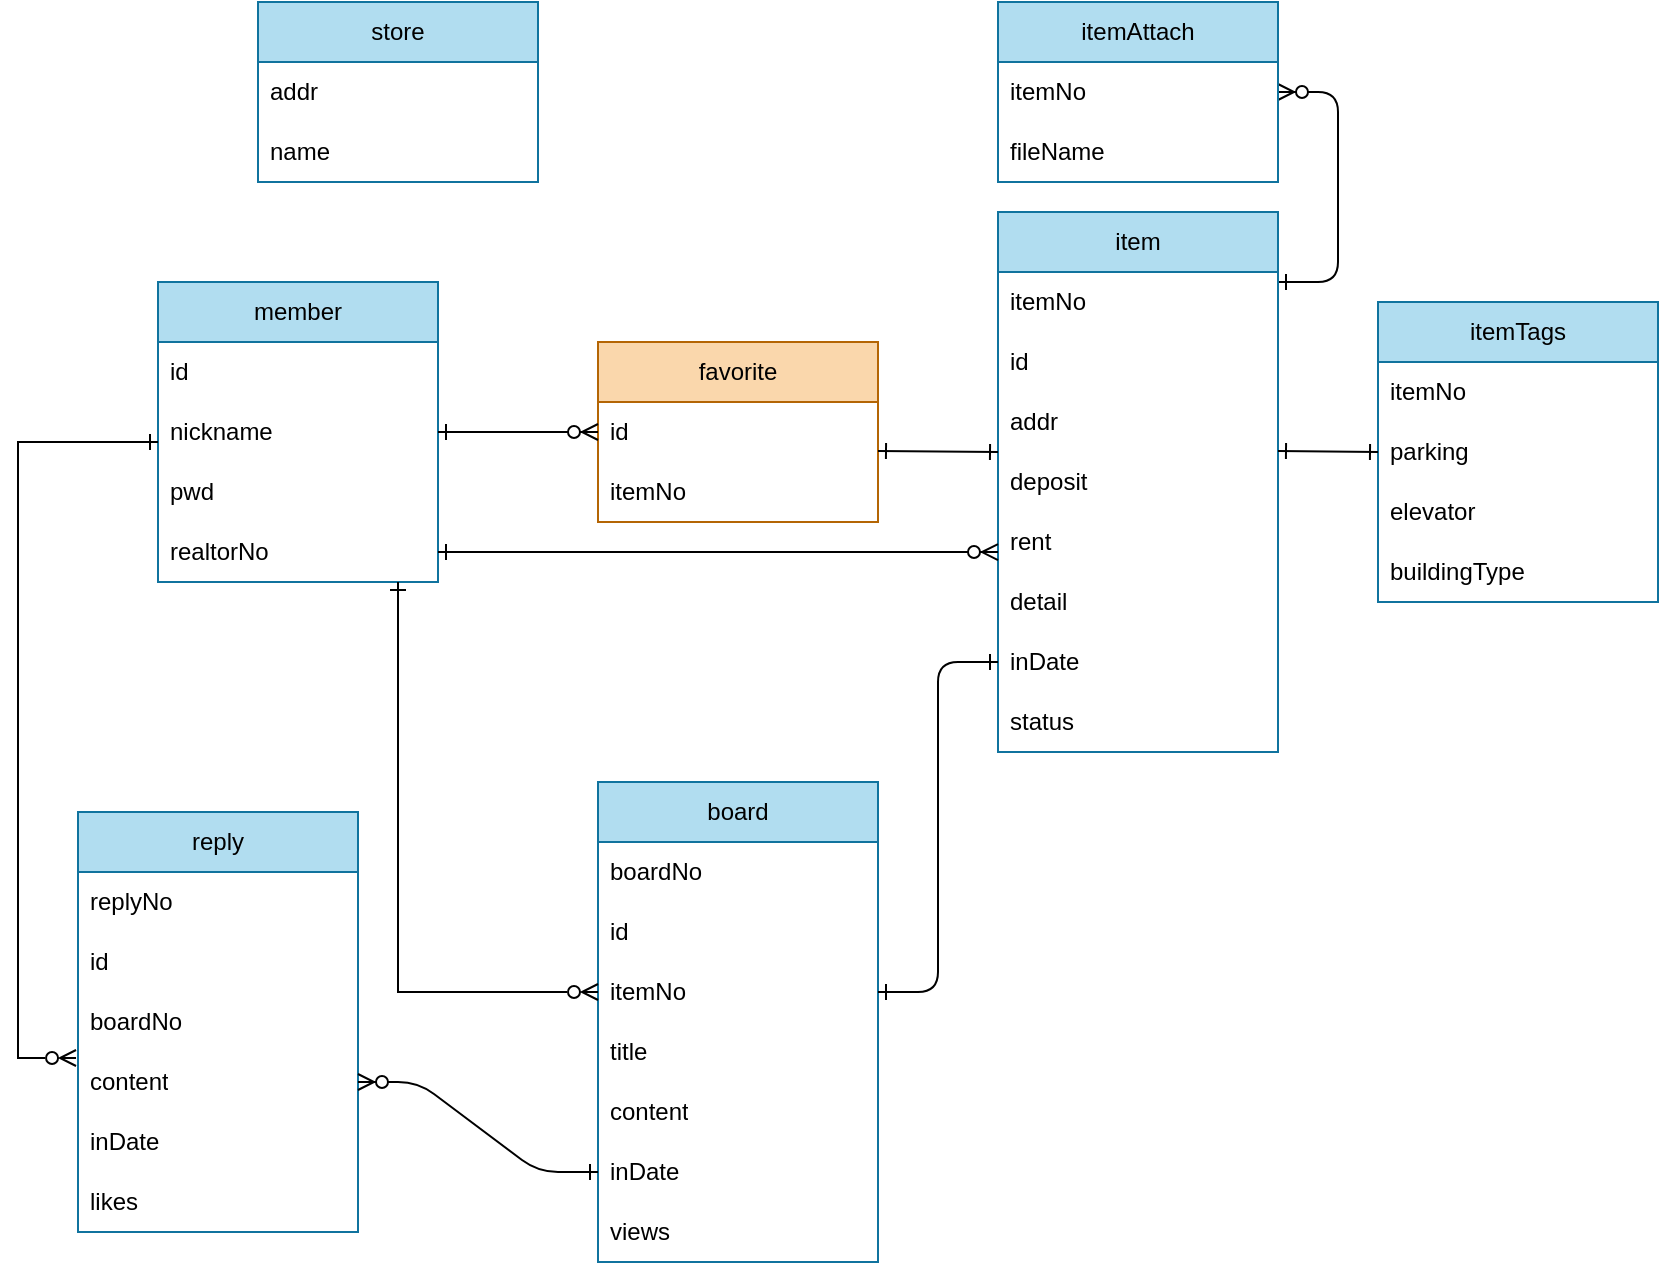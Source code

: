 <mxfile version="21.5.1" type="device">
  <diagram id="R2lEEEUBdFMjLlhIrx00" name="Page-1">
    <mxGraphModel dx="794" dy="712" grid="1" gridSize="10" guides="1" tooltips="1" connect="1" arrows="1" fold="1" page="1" pageScale="1" pageWidth="850" pageHeight="1100" math="0" shadow="0" extFonts="Permanent Marker^https://fonts.googleapis.com/css?family=Permanent+Marker">
      <root>
        <mxCell id="0" />
        <mxCell id="1" parent="0" />
        <mxCell id="C-vyLk0tnHw3VtMMgP7b-1" value="" style="edgeStyle=entityRelationEdgeStyle;endArrow=ERzeroToMany;startArrow=ERone;endFill=1;startFill=0;exitX=1;exitY=0.167;exitDx=0;exitDy=0;exitPerimeter=0;" parent="1" source="QLP3O7ahc5nEcUDfUB7K-15" target="QLP3O7ahc5nEcUDfUB7K-22" edge="1">
          <mxGeometry width="100" height="100" relative="1" as="geometry">
            <mxPoint x="600" y="200" as="sourcePoint" />
            <mxPoint x="680" y="230" as="targetPoint" />
            <Array as="points">
              <mxPoint x="580" y="220" />
              <mxPoint x="580" y="220" />
              <mxPoint x="580" y="220" />
              <mxPoint x="580" y="220" />
            </Array>
          </mxGeometry>
        </mxCell>
        <mxCell id="QLP3O7ahc5nEcUDfUB7K-8" value="member" style="swimlane;fontStyle=0;childLayout=stackLayout;horizontal=1;startSize=30;horizontalStack=0;resizeParent=1;resizeParentMax=0;resizeLast=0;collapsible=1;marginBottom=0;whiteSpace=wrap;html=1;fillColor=#b1ddf0;strokeColor=#10739e;" vertex="1" parent="1">
          <mxGeometry x="90" y="280" width="140" height="150" as="geometry" />
        </mxCell>
        <mxCell id="QLP3O7ahc5nEcUDfUB7K-9" value="id" style="text;strokeColor=none;fillColor=none;align=left;verticalAlign=middle;spacingLeft=4;spacingRight=4;overflow=hidden;points=[[0,0.5],[1,0.5]];portConstraint=eastwest;rotatable=0;whiteSpace=wrap;html=1;" vertex="1" parent="QLP3O7ahc5nEcUDfUB7K-8">
          <mxGeometry y="30" width="140" height="30" as="geometry" />
        </mxCell>
        <mxCell id="QLP3O7ahc5nEcUDfUB7K-10" value="nickname" style="text;strokeColor=none;fillColor=none;align=left;verticalAlign=middle;spacingLeft=4;spacingRight=4;overflow=hidden;points=[[0,0.5],[1,0.5]];portConstraint=eastwest;rotatable=0;whiteSpace=wrap;html=1;" vertex="1" parent="QLP3O7ahc5nEcUDfUB7K-8">
          <mxGeometry y="60" width="140" height="30" as="geometry" />
        </mxCell>
        <mxCell id="QLP3O7ahc5nEcUDfUB7K-11" value="pwd" style="text;strokeColor=none;fillColor=none;align=left;verticalAlign=middle;spacingLeft=4;spacingRight=4;overflow=hidden;points=[[0,0.5],[1,0.5]];portConstraint=eastwest;rotatable=0;whiteSpace=wrap;html=1;" vertex="1" parent="QLP3O7ahc5nEcUDfUB7K-8">
          <mxGeometry y="90" width="140" height="30" as="geometry" />
        </mxCell>
        <mxCell id="QLP3O7ahc5nEcUDfUB7K-12" value="realtorNo" style="text;strokeColor=none;fillColor=none;align=left;verticalAlign=middle;spacingLeft=4;spacingRight=4;overflow=hidden;points=[[0,0.5],[1,0.5]];portConstraint=eastwest;rotatable=0;whiteSpace=wrap;html=1;" vertex="1" parent="QLP3O7ahc5nEcUDfUB7K-8">
          <mxGeometry y="120" width="140" height="30" as="geometry" />
        </mxCell>
        <mxCell id="QLP3O7ahc5nEcUDfUB7K-13" value="item" style="swimlane;fontStyle=0;childLayout=stackLayout;horizontal=1;startSize=30;horizontalStack=0;resizeParent=1;resizeParentMax=0;resizeLast=0;collapsible=1;marginBottom=0;whiteSpace=wrap;html=1;fillColor=#b1ddf0;strokeColor=#10739e;" vertex="1" parent="1">
          <mxGeometry x="510" y="245" width="140" height="270" as="geometry" />
        </mxCell>
        <mxCell id="QLP3O7ahc5nEcUDfUB7K-15" value="itemNo" style="text;strokeColor=none;fillColor=none;align=left;verticalAlign=middle;spacingLeft=4;spacingRight=4;overflow=hidden;points=[[0,0.5],[1,0.5]];portConstraint=eastwest;rotatable=0;whiteSpace=wrap;html=1;" vertex="1" parent="QLP3O7ahc5nEcUDfUB7K-13">
          <mxGeometry y="30" width="140" height="30" as="geometry" />
        </mxCell>
        <mxCell id="QLP3O7ahc5nEcUDfUB7K-16" value="id" style="text;strokeColor=none;fillColor=none;align=left;verticalAlign=middle;spacingLeft=4;spacingRight=4;overflow=hidden;points=[[0,0.5],[1,0.5]];portConstraint=eastwest;rotatable=0;whiteSpace=wrap;html=1;" vertex="1" parent="QLP3O7ahc5nEcUDfUB7K-13">
          <mxGeometry y="60" width="140" height="30" as="geometry" />
        </mxCell>
        <mxCell id="QLP3O7ahc5nEcUDfUB7K-20" value="addr" style="text;strokeColor=none;fillColor=none;align=left;verticalAlign=middle;spacingLeft=4;spacingRight=4;overflow=hidden;points=[[0,0.5],[1,0.5]];portConstraint=eastwest;rotatable=0;whiteSpace=wrap;html=1;" vertex="1" parent="QLP3O7ahc5nEcUDfUB7K-13">
          <mxGeometry y="90" width="140" height="30" as="geometry" />
        </mxCell>
        <mxCell id="QLP3O7ahc5nEcUDfUB7K-19" value="deposit" style="text;strokeColor=none;fillColor=none;align=left;verticalAlign=middle;spacingLeft=4;spacingRight=4;overflow=hidden;points=[[0,0.5],[1,0.5]];portConstraint=eastwest;rotatable=0;whiteSpace=wrap;html=1;" vertex="1" parent="QLP3O7ahc5nEcUDfUB7K-13">
          <mxGeometry y="120" width="140" height="30" as="geometry" />
        </mxCell>
        <mxCell id="QLP3O7ahc5nEcUDfUB7K-18" value="rent" style="text;strokeColor=none;fillColor=none;align=left;verticalAlign=middle;spacingLeft=4;spacingRight=4;overflow=hidden;points=[[0,0.5],[1,0.5]];portConstraint=eastwest;rotatable=0;whiteSpace=wrap;html=1;" vertex="1" parent="QLP3O7ahc5nEcUDfUB7K-13">
          <mxGeometry y="150" width="140" height="30" as="geometry" />
        </mxCell>
        <mxCell id="QLP3O7ahc5nEcUDfUB7K-17" value="detail" style="text;strokeColor=none;fillColor=none;align=left;verticalAlign=middle;spacingLeft=4;spacingRight=4;overflow=hidden;points=[[0,0.5],[1,0.5]];portConstraint=eastwest;rotatable=0;whiteSpace=wrap;html=1;" vertex="1" parent="QLP3O7ahc5nEcUDfUB7K-13">
          <mxGeometry y="180" width="140" height="30" as="geometry" />
        </mxCell>
        <mxCell id="QLP3O7ahc5nEcUDfUB7K-21" value="inDate" style="text;strokeColor=none;fillColor=none;align=left;verticalAlign=middle;spacingLeft=4;spacingRight=4;overflow=hidden;points=[[0,0.5],[1,0.5]];portConstraint=eastwest;rotatable=0;whiteSpace=wrap;html=1;" vertex="1" parent="QLP3O7ahc5nEcUDfUB7K-13">
          <mxGeometry y="210" width="140" height="30" as="geometry" />
        </mxCell>
        <mxCell id="QLP3O7ahc5nEcUDfUB7K-80" value="status" style="text;strokeColor=none;fillColor=none;align=left;verticalAlign=middle;spacingLeft=4;spacingRight=4;overflow=hidden;points=[[0,0.5],[1,0.5]];portConstraint=eastwest;rotatable=0;whiteSpace=wrap;html=1;" vertex="1" parent="QLP3O7ahc5nEcUDfUB7K-13">
          <mxGeometry y="240" width="140" height="30" as="geometry" />
        </mxCell>
        <mxCell id="QLP3O7ahc5nEcUDfUB7K-22" value="itemAttach" style="swimlane;fontStyle=0;childLayout=stackLayout;horizontal=1;startSize=30;horizontalStack=0;resizeParent=1;resizeParentMax=0;resizeLast=0;collapsible=1;marginBottom=0;whiteSpace=wrap;html=1;fillColor=#b1ddf0;strokeColor=#10739e;" vertex="1" parent="1">
          <mxGeometry x="510" y="140" width="140" height="90" as="geometry" />
        </mxCell>
        <mxCell id="QLP3O7ahc5nEcUDfUB7K-23" value="itemNo" style="text;strokeColor=none;fillColor=none;align=left;verticalAlign=middle;spacingLeft=4;spacingRight=4;overflow=hidden;points=[[0,0.5],[1,0.5]];portConstraint=eastwest;rotatable=0;whiteSpace=wrap;html=1;" vertex="1" parent="QLP3O7ahc5nEcUDfUB7K-22">
          <mxGeometry y="30" width="140" height="30" as="geometry" />
        </mxCell>
        <mxCell id="QLP3O7ahc5nEcUDfUB7K-24" value="fileName" style="text;strokeColor=none;fillColor=none;align=left;verticalAlign=middle;spacingLeft=4;spacingRight=4;overflow=hidden;points=[[0,0.5],[1,0.5]];portConstraint=eastwest;rotatable=0;whiteSpace=wrap;html=1;" vertex="1" parent="QLP3O7ahc5nEcUDfUB7K-22">
          <mxGeometry y="60" width="140" height="30" as="geometry" />
        </mxCell>
        <mxCell id="QLP3O7ahc5nEcUDfUB7K-26" value="itemTags" style="swimlane;fontStyle=0;childLayout=stackLayout;horizontal=1;startSize=30;horizontalStack=0;resizeParent=1;resizeParentMax=0;resizeLast=0;collapsible=1;marginBottom=0;whiteSpace=wrap;html=1;fillColor=#b1ddf0;strokeColor=#10739e;" vertex="1" parent="1">
          <mxGeometry x="700" y="290" width="140" height="150" as="geometry" />
        </mxCell>
        <mxCell id="QLP3O7ahc5nEcUDfUB7K-27" value="itemNo" style="text;strokeColor=none;fillColor=none;align=left;verticalAlign=middle;spacingLeft=4;spacingRight=4;overflow=hidden;points=[[0,0.5],[1,0.5]];portConstraint=eastwest;rotatable=0;whiteSpace=wrap;html=1;" vertex="1" parent="QLP3O7ahc5nEcUDfUB7K-26">
          <mxGeometry y="30" width="140" height="30" as="geometry" />
        </mxCell>
        <mxCell id="QLP3O7ahc5nEcUDfUB7K-28" value="parking" style="text;strokeColor=none;fillColor=none;align=left;verticalAlign=middle;spacingLeft=4;spacingRight=4;overflow=hidden;points=[[0,0.5],[1,0.5]];portConstraint=eastwest;rotatable=0;whiteSpace=wrap;html=1;" vertex="1" parent="QLP3O7ahc5nEcUDfUB7K-26">
          <mxGeometry y="60" width="140" height="30" as="geometry" />
        </mxCell>
        <mxCell id="QLP3O7ahc5nEcUDfUB7K-29" value="elevator" style="text;strokeColor=none;fillColor=none;align=left;verticalAlign=middle;spacingLeft=4;spacingRight=4;overflow=hidden;points=[[0,0.5],[1,0.5]];portConstraint=eastwest;rotatable=0;whiteSpace=wrap;html=1;" vertex="1" parent="QLP3O7ahc5nEcUDfUB7K-26">
          <mxGeometry y="90" width="140" height="30" as="geometry" />
        </mxCell>
        <mxCell id="QLP3O7ahc5nEcUDfUB7K-30" value="buildingType" style="text;strokeColor=none;fillColor=none;align=left;verticalAlign=middle;spacingLeft=4;spacingRight=4;overflow=hidden;points=[[0,0.5],[1,0.5]];portConstraint=eastwest;rotatable=0;whiteSpace=wrap;html=1;" vertex="1" parent="QLP3O7ahc5nEcUDfUB7K-26">
          <mxGeometry y="120" width="140" height="30" as="geometry" />
        </mxCell>
        <mxCell id="QLP3O7ahc5nEcUDfUB7K-31" value="store" style="swimlane;fontStyle=0;childLayout=stackLayout;horizontal=1;startSize=30;horizontalStack=0;resizeParent=1;resizeParentMax=0;resizeLast=0;collapsible=1;marginBottom=0;whiteSpace=wrap;html=1;fillColor=#b1ddf0;strokeColor=#10739e;" vertex="1" parent="1">
          <mxGeometry x="140" y="140" width="140" height="90" as="geometry" />
        </mxCell>
        <mxCell id="QLP3O7ahc5nEcUDfUB7K-32" value="addr" style="text;strokeColor=none;fillColor=none;align=left;verticalAlign=middle;spacingLeft=4;spacingRight=4;overflow=hidden;points=[[0,0.5],[1,0.5]];portConstraint=eastwest;rotatable=0;whiteSpace=wrap;html=1;" vertex="1" parent="QLP3O7ahc5nEcUDfUB7K-31">
          <mxGeometry y="30" width="140" height="30" as="geometry" />
        </mxCell>
        <mxCell id="QLP3O7ahc5nEcUDfUB7K-33" value="name" style="text;strokeColor=none;fillColor=none;align=left;verticalAlign=middle;spacingLeft=4;spacingRight=4;overflow=hidden;points=[[0,0.5],[1,0.5]];portConstraint=eastwest;rotatable=0;whiteSpace=wrap;html=1;" vertex="1" parent="QLP3O7ahc5nEcUDfUB7K-31">
          <mxGeometry y="60" width="140" height="30" as="geometry" />
        </mxCell>
        <mxCell id="QLP3O7ahc5nEcUDfUB7K-35" value="board" style="swimlane;fontStyle=0;childLayout=stackLayout;horizontal=1;startSize=30;horizontalStack=0;resizeParent=1;resizeParentMax=0;resizeLast=0;collapsible=1;marginBottom=0;whiteSpace=wrap;html=1;fillColor=#b1ddf0;strokeColor=#10739e;" vertex="1" parent="1">
          <mxGeometry x="310" y="530" width="140" height="240" as="geometry" />
        </mxCell>
        <mxCell id="QLP3O7ahc5nEcUDfUB7K-36" value="boardNo" style="text;strokeColor=none;fillColor=none;align=left;verticalAlign=middle;spacingLeft=4;spacingRight=4;overflow=hidden;points=[[0,0.5],[1,0.5]];portConstraint=eastwest;rotatable=0;whiteSpace=wrap;html=1;" vertex="1" parent="QLP3O7ahc5nEcUDfUB7K-35">
          <mxGeometry y="30" width="140" height="30" as="geometry" />
        </mxCell>
        <mxCell id="QLP3O7ahc5nEcUDfUB7K-37" value="id" style="text;strokeColor=none;fillColor=none;align=left;verticalAlign=middle;spacingLeft=4;spacingRight=4;overflow=hidden;points=[[0,0.5],[1,0.5]];portConstraint=eastwest;rotatable=0;whiteSpace=wrap;html=1;" vertex="1" parent="QLP3O7ahc5nEcUDfUB7K-35">
          <mxGeometry y="60" width="140" height="30" as="geometry" />
        </mxCell>
        <mxCell id="QLP3O7ahc5nEcUDfUB7K-38" value="itemNo" style="text;strokeColor=none;fillColor=none;align=left;verticalAlign=middle;spacingLeft=4;spacingRight=4;overflow=hidden;points=[[0,0.5],[1,0.5]];portConstraint=eastwest;rotatable=0;whiteSpace=wrap;html=1;" vertex="1" parent="QLP3O7ahc5nEcUDfUB7K-35">
          <mxGeometry y="90" width="140" height="30" as="geometry" />
        </mxCell>
        <mxCell id="QLP3O7ahc5nEcUDfUB7K-42" value="title" style="text;strokeColor=none;fillColor=none;align=left;verticalAlign=middle;spacingLeft=4;spacingRight=4;overflow=hidden;points=[[0,0.5],[1,0.5]];portConstraint=eastwest;rotatable=0;whiteSpace=wrap;html=1;" vertex="1" parent="QLP3O7ahc5nEcUDfUB7K-35">
          <mxGeometry y="120" width="140" height="30" as="geometry" />
        </mxCell>
        <mxCell id="QLP3O7ahc5nEcUDfUB7K-41" value="content" style="text;strokeColor=none;fillColor=none;align=left;verticalAlign=middle;spacingLeft=4;spacingRight=4;overflow=hidden;points=[[0,0.5],[1,0.5]];portConstraint=eastwest;rotatable=0;whiteSpace=wrap;html=1;" vertex="1" parent="QLP3O7ahc5nEcUDfUB7K-35">
          <mxGeometry y="150" width="140" height="30" as="geometry" />
        </mxCell>
        <mxCell id="QLP3O7ahc5nEcUDfUB7K-40" value="inDate" style="text;strokeColor=none;fillColor=none;align=left;verticalAlign=middle;spacingLeft=4;spacingRight=4;overflow=hidden;points=[[0,0.5],[1,0.5]];portConstraint=eastwest;rotatable=0;whiteSpace=wrap;html=1;" vertex="1" parent="QLP3O7ahc5nEcUDfUB7K-35">
          <mxGeometry y="180" width="140" height="30" as="geometry" />
        </mxCell>
        <mxCell id="QLP3O7ahc5nEcUDfUB7K-39" value="views" style="text;strokeColor=none;fillColor=none;align=left;verticalAlign=middle;spacingLeft=4;spacingRight=4;overflow=hidden;points=[[0,0.5],[1,0.5]];portConstraint=eastwest;rotatable=0;whiteSpace=wrap;html=1;" vertex="1" parent="QLP3O7ahc5nEcUDfUB7K-35">
          <mxGeometry y="210" width="140" height="30" as="geometry" />
        </mxCell>
        <mxCell id="QLP3O7ahc5nEcUDfUB7K-43" value="reply" style="swimlane;fontStyle=0;childLayout=stackLayout;horizontal=1;startSize=30;horizontalStack=0;resizeParent=1;resizeParentMax=0;resizeLast=0;collapsible=1;marginBottom=0;whiteSpace=wrap;html=1;fillColor=#b1ddf0;strokeColor=#10739e;" vertex="1" parent="1">
          <mxGeometry x="50" y="545" width="140" height="210" as="geometry" />
        </mxCell>
        <mxCell id="QLP3O7ahc5nEcUDfUB7K-44" value="replyNo" style="text;strokeColor=none;fillColor=none;align=left;verticalAlign=middle;spacingLeft=4;spacingRight=4;overflow=hidden;points=[[0,0.5],[1,0.5]];portConstraint=eastwest;rotatable=0;whiteSpace=wrap;html=1;" vertex="1" parent="QLP3O7ahc5nEcUDfUB7K-43">
          <mxGeometry y="30" width="140" height="30" as="geometry" />
        </mxCell>
        <mxCell id="QLP3O7ahc5nEcUDfUB7K-45" value="id" style="text;strokeColor=none;fillColor=none;align=left;verticalAlign=middle;spacingLeft=4;spacingRight=4;overflow=hidden;points=[[0,0.5],[1,0.5]];portConstraint=eastwest;rotatable=0;whiteSpace=wrap;html=1;" vertex="1" parent="QLP3O7ahc5nEcUDfUB7K-43">
          <mxGeometry y="60" width="140" height="30" as="geometry" />
        </mxCell>
        <mxCell id="QLP3O7ahc5nEcUDfUB7K-46" value="boardNo" style="text;strokeColor=none;fillColor=none;align=left;verticalAlign=middle;spacingLeft=4;spacingRight=4;overflow=hidden;points=[[0,0.5],[1,0.5]];portConstraint=eastwest;rotatable=0;whiteSpace=wrap;html=1;" vertex="1" parent="QLP3O7ahc5nEcUDfUB7K-43">
          <mxGeometry y="90" width="140" height="30" as="geometry" />
        </mxCell>
        <mxCell id="QLP3O7ahc5nEcUDfUB7K-49" value="content" style="text;strokeColor=none;fillColor=none;align=left;verticalAlign=middle;spacingLeft=4;spacingRight=4;overflow=hidden;points=[[0,0.5],[1,0.5]];portConstraint=eastwest;rotatable=0;whiteSpace=wrap;html=1;" vertex="1" parent="QLP3O7ahc5nEcUDfUB7K-43">
          <mxGeometry y="120" width="140" height="30" as="geometry" />
        </mxCell>
        <mxCell id="QLP3O7ahc5nEcUDfUB7K-48" value="inDate" style="text;strokeColor=none;fillColor=none;align=left;verticalAlign=middle;spacingLeft=4;spacingRight=4;overflow=hidden;points=[[0,0.5],[1,0.5]];portConstraint=eastwest;rotatable=0;whiteSpace=wrap;html=1;" vertex="1" parent="QLP3O7ahc5nEcUDfUB7K-43">
          <mxGeometry y="150" width="140" height="30" as="geometry" />
        </mxCell>
        <mxCell id="QLP3O7ahc5nEcUDfUB7K-47" value="likes" style="text;strokeColor=none;fillColor=none;align=left;verticalAlign=middle;spacingLeft=4;spacingRight=4;overflow=hidden;points=[[0,0.5],[1,0.5]];portConstraint=eastwest;rotatable=0;whiteSpace=wrap;html=1;" vertex="1" parent="QLP3O7ahc5nEcUDfUB7K-43">
          <mxGeometry y="180" width="140" height="30" as="geometry" />
        </mxCell>
        <mxCell id="QLP3O7ahc5nEcUDfUB7K-50" value="favorite" style="swimlane;fontStyle=0;childLayout=stackLayout;horizontal=1;startSize=30;horizontalStack=0;resizeParent=1;resizeParentMax=0;resizeLast=0;collapsible=1;marginBottom=0;whiteSpace=wrap;html=1;fillColor=#fad7ac;strokeColor=#b46504;" vertex="1" parent="1">
          <mxGeometry x="310" y="310" width="140" height="90" as="geometry" />
        </mxCell>
        <mxCell id="QLP3O7ahc5nEcUDfUB7K-51" value="id" style="text;strokeColor=none;fillColor=none;align=left;verticalAlign=middle;spacingLeft=4;spacingRight=4;overflow=hidden;points=[[0,0.5],[1,0.5]];portConstraint=eastwest;rotatable=0;whiteSpace=wrap;html=1;" vertex="1" parent="QLP3O7ahc5nEcUDfUB7K-50">
          <mxGeometry y="30" width="140" height="30" as="geometry" />
        </mxCell>
        <mxCell id="QLP3O7ahc5nEcUDfUB7K-52" value="itemNo" style="text;strokeColor=none;fillColor=none;align=left;verticalAlign=middle;spacingLeft=4;spacingRight=4;overflow=hidden;points=[[0,0.5],[1,0.5]];portConstraint=eastwest;rotatable=0;whiteSpace=wrap;html=1;" vertex="1" parent="QLP3O7ahc5nEcUDfUB7K-50">
          <mxGeometry y="60" width="140" height="30" as="geometry" />
        </mxCell>
        <mxCell id="QLP3O7ahc5nEcUDfUB7K-54" value="" style="edgeStyle=entityRelationEdgeStyle;endArrow=ERzeroToMany;startArrow=ERone;endFill=1;startFill=0;exitX=1;exitY=0.5;exitDx=0;exitDy=0;entryX=0;entryY=0.5;entryDx=0;entryDy=0;" edge="1" parent="1" source="QLP3O7ahc5nEcUDfUB7K-10" target="QLP3O7ahc5nEcUDfUB7K-51">
          <mxGeometry width="100" height="100" relative="1" as="geometry">
            <mxPoint x="250" y="350" as="sourcePoint" />
            <mxPoint x="330" y="380" as="targetPoint" />
            <Array as="points">
              <mxPoint x="230" y="400" />
            </Array>
          </mxGeometry>
        </mxCell>
        <mxCell id="QLP3O7ahc5nEcUDfUB7K-56" value="" style="edgeStyle=entityRelationEdgeStyle;endArrow=ERzeroToMany;startArrow=ERone;endFill=1;startFill=0;exitX=1;exitY=0.5;exitDx=0;exitDy=0;entryX=0;entryY=0.667;entryDx=0;entryDy=0;entryPerimeter=0;" edge="1" parent="1" source="QLP3O7ahc5nEcUDfUB7K-12" target="QLP3O7ahc5nEcUDfUB7K-18">
          <mxGeometry width="100" height="100" relative="1" as="geometry">
            <mxPoint x="240" y="420" as="sourcePoint" />
            <mxPoint x="350" y="420" as="targetPoint" />
            <Array as="points">
              <mxPoint x="240" y="465" />
            </Array>
          </mxGeometry>
        </mxCell>
        <mxCell id="QLP3O7ahc5nEcUDfUB7K-60" value="" style="edgeStyle=entityRelationEdgeStyle;endArrow=ERone;startArrow=ERone;endFill=0;startFill=0;entryX=0;entryY=0.5;entryDx=0;entryDy=0;exitX=1;exitY=0.5;exitDx=0;exitDy=0;" edge="1" parent="1" source="QLP3O7ahc5nEcUDfUB7K-38" target="QLP3O7ahc5nEcUDfUB7K-21">
          <mxGeometry width="100" height="100" relative="1" as="geometry">
            <mxPoint x="470" y="637" as="sourcePoint" />
            <mxPoint x="569" y="510" as="targetPoint" />
            <Array as="points">
              <mxPoint x="559" y="700" />
            </Array>
          </mxGeometry>
        </mxCell>
        <mxCell id="QLP3O7ahc5nEcUDfUB7K-61" value="" style="edgeStyle=entityRelationEdgeStyle;endArrow=ERzeroToMany;startArrow=ERone;endFill=1;startFill=0;exitX=0;exitY=0.5;exitDx=0;exitDy=0;entryX=1;entryY=0.5;entryDx=0;entryDy=0;bendable=0;" edge="1" parent="1" source="QLP3O7ahc5nEcUDfUB7K-40" target="QLP3O7ahc5nEcUDfUB7K-49">
          <mxGeometry width="100" height="100" relative="1" as="geometry">
            <mxPoint x="180" y="640" as="sourcePoint" />
            <mxPoint x="335" y="878" as="targetPoint" />
            <Array as="points">
              <mxPoint x="3" y="814" />
            </Array>
          </mxGeometry>
        </mxCell>
        <mxCell id="QLP3O7ahc5nEcUDfUB7K-74" value="" style="endArrow=ERone;html=1;rounded=0;exitX=-0.007;exitY=0.1;exitDx=0;exitDy=0;exitPerimeter=0;startArrow=ERzeroToMany;startFill=0;endFill=0;" edge="1" parent="1" source="QLP3O7ahc5nEcUDfUB7K-49">
          <mxGeometry width="50" height="50" relative="1" as="geometry">
            <mxPoint x="20" y="530" as="sourcePoint" />
            <mxPoint x="90" y="360" as="targetPoint" />
            <Array as="points">
              <mxPoint x="20" y="668" />
              <mxPoint x="20" y="360" />
            </Array>
          </mxGeometry>
        </mxCell>
        <mxCell id="QLP3O7ahc5nEcUDfUB7K-76" value="" style="endArrow=ERone;html=1;rounded=0;exitX=1;exitY=0.667;exitDx=0;exitDy=0;exitPerimeter=0;startArrow=ERone;startFill=0;endFill=0;" edge="1" parent="1">
          <mxGeometry width="50" height="50" relative="1" as="geometry">
            <mxPoint x="450" y="364.51" as="sourcePoint" />
            <mxPoint x="510" y="365" as="targetPoint" />
          </mxGeometry>
        </mxCell>
        <mxCell id="QLP3O7ahc5nEcUDfUB7K-78" value="" style="endArrow=ERone;html=1;rounded=0;exitX=0;exitY=0.5;exitDx=0;exitDy=0;startArrow=ERzeroToMany;startFill=0;endFill=0;" edge="1" parent="1" source="QLP3O7ahc5nEcUDfUB7K-38">
          <mxGeometry width="50" height="50" relative="1" as="geometry">
            <mxPoint x="59" y="678" as="sourcePoint" />
            <mxPoint x="210" y="430" as="targetPoint" />
            <Array as="points">
              <mxPoint x="210" y="635" />
            </Array>
          </mxGeometry>
        </mxCell>
        <mxCell id="QLP3O7ahc5nEcUDfUB7K-79" value="" style="endArrow=ERone;html=1;rounded=0;exitX=1;exitY=0.667;exitDx=0;exitDy=0;exitPerimeter=0;startArrow=ERone;startFill=0;endFill=0;" edge="1" parent="1">
          <mxGeometry width="50" height="50" relative="1" as="geometry">
            <mxPoint x="650" y="364.5" as="sourcePoint" />
            <mxPoint x="700" y="365" as="targetPoint" />
          </mxGeometry>
        </mxCell>
      </root>
    </mxGraphModel>
  </diagram>
</mxfile>

